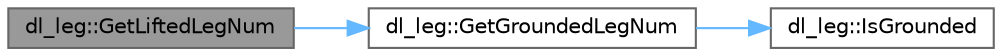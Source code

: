 digraph "dl_leg::GetLiftedLegNum"
{
 // LATEX_PDF_SIZE
  bgcolor="transparent";
  edge [fontname=Helvetica,fontsize=10,labelfontname=Helvetica,labelfontsize=10];
  node [fontname=Helvetica,fontsize=10,shape=box,height=0.2,width=0.4];
  rankdir="LR";
  Node1 [id="Node000001",label="dl_leg::GetLiftedLegNum",height=0.2,width=0.4,color="gray40", fillcolor="grey60", style="filled", fontcolor="black",tooltip="遊脚している脚の本数を返す関数．"];
  Node1 -> Node2 [id="edge1_Node000001_Node000002",color="steelblue1",style="solid",tooltip=" "];
  Node2 [id="Node000002",label="dl_leg::GetGroundedLegNum",height=0.2,width=0.4,color="grey40", fillcolor="white", style="filled",URL="$namespacedl__leg.html#a2389105967d4cdcca0ca12bcaf8b2012",tooltip="接地している脚の本数を返す関数．"];
  Node2 -> Node3 [id="edge2_Node000002_Node000003",color="steelblue1",style="solid",tooltip=" "];
  Node3 [id="Node000003",label="dl_leg::IsGrounded",height=0.2,width=0.4,color="grey40", fillcolor="white", style="filled",URL="$namespacedl__leg.html#af9f9b0788c3b3049e8bbf659df946c20",tooltip="脚番号 leg_index 0 〜 5 に応じて，その脚が接地しているかを調べる．   脚は右前脚を0番として，時計回りに0,1,2,3,4,5となる．左前足が5番．"];
}
